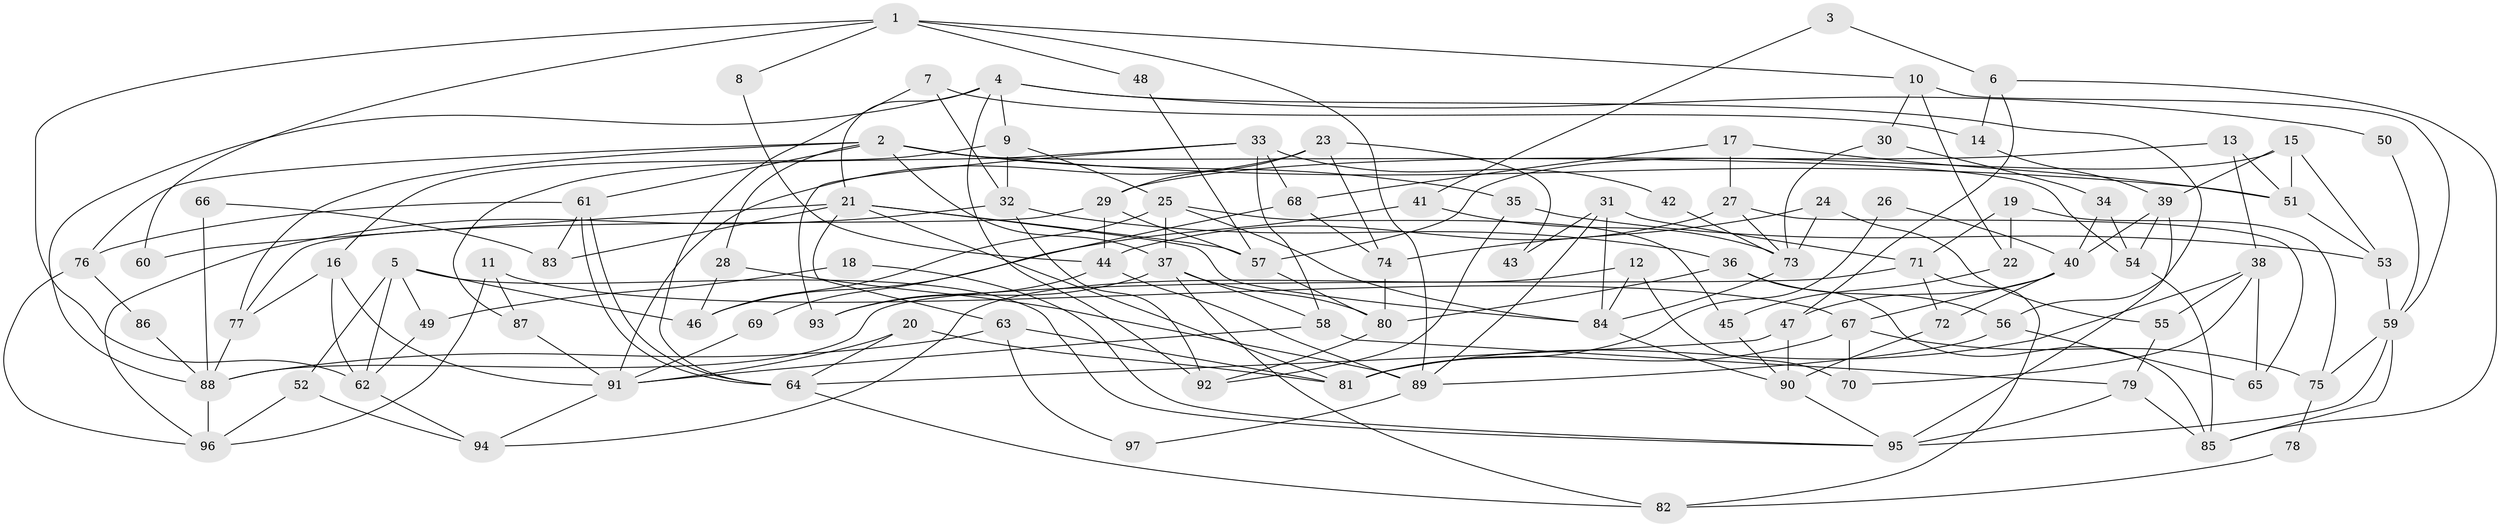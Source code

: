// coarse degree distribution, {4: 0.32653061224489793, 9: 0.10204081632653061, 3: 0.061224489795918366, 5: 0.12244897959183673, 6: 0.1836734693877551, 2: 0.04081632653061224, 8: 0.08163265306122448, 7: 0.08163265306122448}
// Generated by graph-tools (version 1.1) at 2025/37/03/04/25 23:37:07]
// undirected, 97 vertices, 194 edges
graph export_dot {
  node [color=gray90,style=filled];
  1;
  2;
  3;
  4;
  5;
  6;
  7;
  8;
  9;
  10;
  11;
  12;
  13;
  14;
  15;
  16;
  17;
  18;
  19;
  20;
  21;
  22;
  23;
  24;
  25;
  26;
  27;
  28;
  29;
  30;
  31;
  32;
  33;
  34;
  35;
  36;
  37;
  38;
  39;
  40;
  41;
  42;
  43;
  44;
  45;
  46;
  47;
  48;
  49;
  50;
  51;
  52;
  53;
  54;
  55;
  56;
  57;
  58;
  59;
  60;
  61;
  62;
  63;
  64;
  65;
  66;
  67;
  68;
  69;
  70;
  71;
  72;
  73;
  74;
  75;
  76;
  77;
  78;
  79;
  80;
  81;
  82;
  83;
  84;
  85;
  86;
  87;
  88;
  89;
  90;
  91;
  92;
  93;
  94;
  95;
  96;
  97;
  1 -- 89;
  1 -- 62;
  1 -- 8;
  1 -- 10;
  1 -- 48;
  1 -- 60;
  2 -- 35;
  2 -- 37;
  2 -- 28;
  2 -- 51;
  2 -- 54;
  2 -- 61;
  2 -- 76;
  2 -- 77;
  3 -- 41;
  3 -- 6;
  4 -- 9;
  4 -- 88;
  4 -- 21;
  4 -- 50;
  4 -- 56;
  4 -- 92;
  5 -- 46;
  5 -- 62;
  5 -- 49;
  5 -- 52;
  5 -- 95;
  6 -- 14;
  6 -- 85;
  6 -- 47;
  7 -- 64;
  7 -- 32;
  7 -- 14;
  8 -- 44;
  9 -- 25;
  9 -- 16;
  9 -- 32;
  10 -- 59;
  10 -- 22;
  10 -- 30;
  11 -- 87;
  11 -- 67;
  11 -- 96;
  12 -- 84;
  12 -- 94;
  12 -- 70;
  13 -- 38;
  13 -- 29;
  13 -- 51;
  14 -- 39;
  15 -- 57;
  15 -- 51;
  15 -- 39;
  15 -- 53;
  16 -- 77;
  16 -- 91;
  16 -- 62;
  17 -- 51;
  17 -- 68;
  17 -- 27;
  18 -- 95;
  18 -- 49;
  19 -- 22;
  19 -- 75;
  19 -- 71;
  20 -- 81;
  20 -- 64;
  20 -- 91;
  21 -- 63;
  21 -- 57;
  21 -- 60;
  21 -- 81;
  21 -- 83;
  21 -- 84;
  22 -- 45;
  23 -- 74;
  23 -- 91;
  23 -- 29;
  23 -- 43;
  24 -- 55;
  24 -- 73;
  24 -- 74;
  25 -- 84;
  25 -- 37;
  25 -- 45;
  25 -- 46;
  26 -- 81;
  26 -- 40;
  27 -- 73;
  27 -- 44;
  27 -- 65;
  28 -- 89;
  28 -- 46;
  29 -- 77;
  29 -- 44;
  29 -- 57;
  30 -- 34;
  30 -- 73;
  31 -- 84;
  31 -- 89;
  31 -- 43;
  31 -- 71;
  32 -- 96;
  32 -- 36;
  32 -- 92;
  33 -- 93;
  33 -- 58;
  33 -- 42;
  33 -- 68;
  33 -- 87;
  34 -- 54;
  34 -- 40;
  35 -- 53;
  35 -- 92;
  36 -- 80;
  36 -- 56;
  36 -- 85;
  37 -- 80;
  37 -- 82;
  37 -- 58;
  37 -- 93;
  38 -- 70;
  38 -- 65;
  38 -- 55;
  38 -- 81;
  39 -- 54;
  39 -- 40;
  39 -- 95;
  40 -- 47;
  40 -- 67;
  40 -- 72;
  41 -- 46;
  41 -- 73;
  42 -- 73;
  44 -- 89;
  44 -- 93;
  45 -- 90;
  47 -- 90;
  47 -- 64;
  48 -- 57;
  49 -- 62;
  50 -- 59;
  51 -- 53;
  52 -- 96;
  52 -- 94;
  53 -- 59;
  54 -- 85;
  55 -- 79;
  56 -- 65;
  56 -- 89;
  57 -- 80;
  58 -- 79;
  58 -- 91;
  59 -- 95;
  59 -- 75;
  59 -- 85;
  61 -- 64;
  61 -- 64;
  61 -- 76;
  61 -- 83;
  62 -- 94;
  63 -- 88;
  63 -- 81;
  63 -- 97;
  64 -- 82;
  66 -- 83;
  66 -- 88;
  67 -- 81;
  67 -- 70;
  67 -- 75;
  68 -- 74;
  68 -- 69;
  69 -- 91;
  71 -- 72;
  71 -- 82;
  71 -- 88;
  72 -- 90;
  73 -- 84;
  74 -- 80;
  75 -- 78;
  76 -- 86;
  76 -- 96;
  77 -- 88;
  78 -- 82;
  79 -- 95;
  79 -- 85;
  80 -- 92;
  84 -- 90;
  86 -- 88;
  87 -- 91;
  88 -- 96;
  89 -- 97;
  90 -- 95;
  91 -- 94;
}
